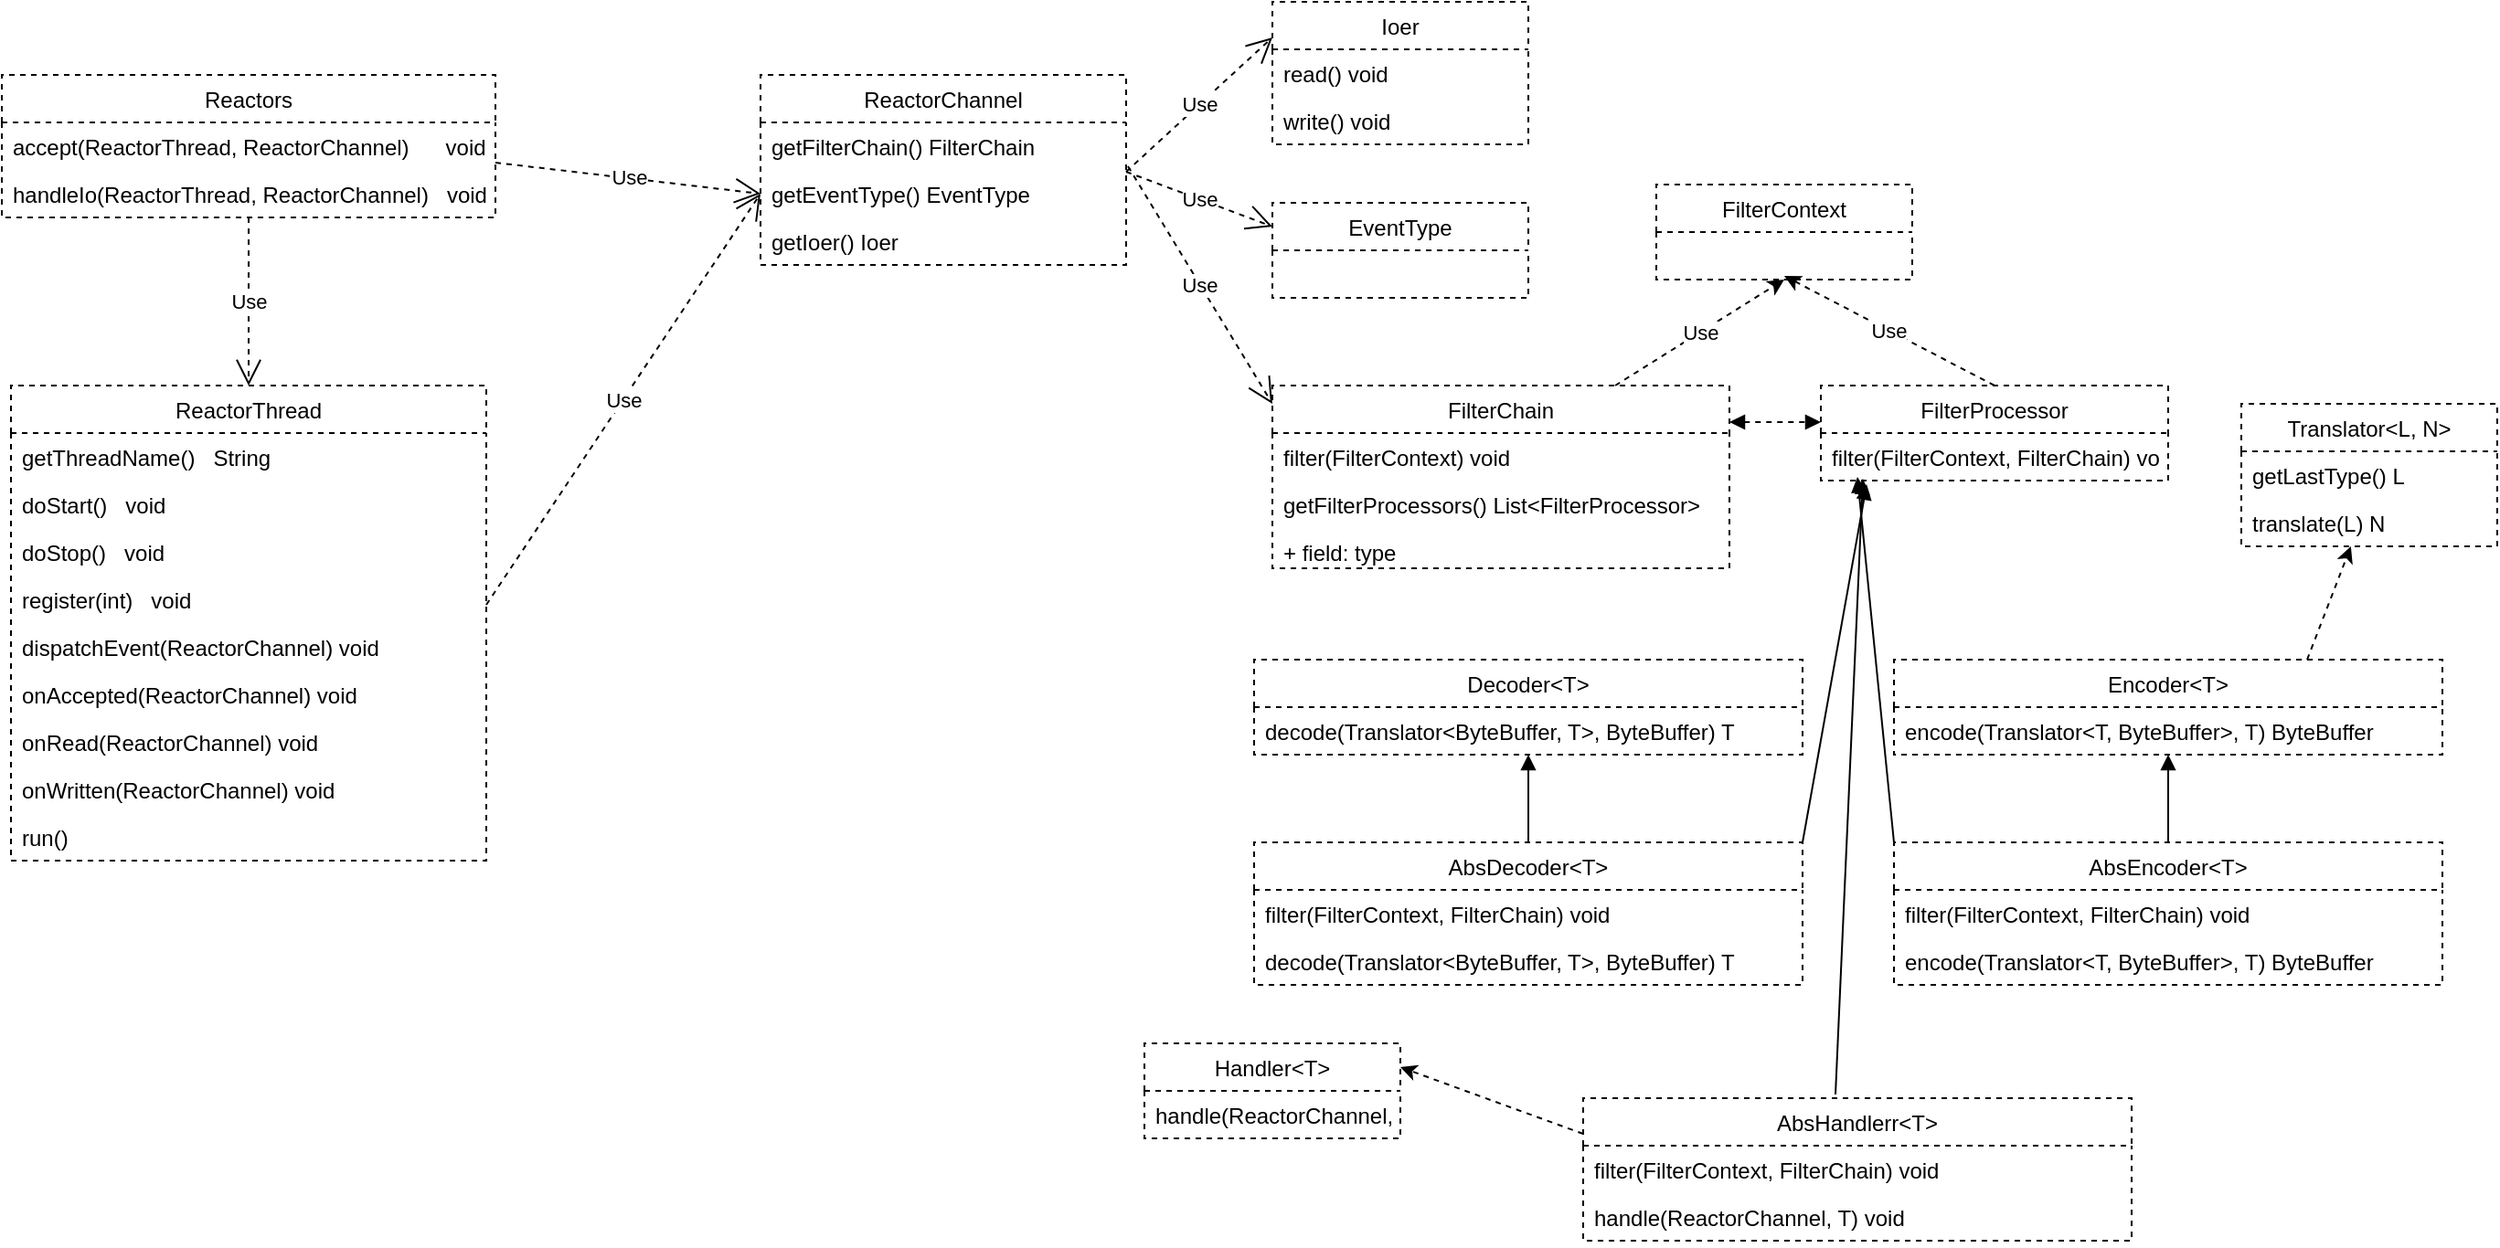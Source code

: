 <mxfile version="13.0.2" type="device"><diagram id="UkkdqBswlGrKxwfMF-wW" name="Page-1"><mxGraphModel dx="1422" dy="762" grid="1" gridSize="10" guides="1" tooltips="1" connect="1" arrows="1" fold="1" page="1" pageScale="1" pageWidth="10000" pageHeight="10000" math="0" shadow="0"><root><mxCell id="0"/><mxCell id="1" parent="0"/><mxCell id="h8XsaTM1lZa_yomwKyV4-71" value="ReactorThread" style="swimlane;fontStyle=0;childLayout=stackLayout;horizontal=1;startSize=26;fillColor=none;horizontalStack=0;resizeParent=1;resizeParentMax=0;resizeLast=0;collapsible=1;marginBottom=0;dashed=1;" parent="1" vertex="1"><mxGeometry x="2670" y="290" width="260" height="260" as="geometry"/></mxCell><mxCell id="h8XsaTM1lZa_yomwKyV4-72" value="getThreadName()   String" style="text;strokeColor=none;fillColor=none;align=left;verticalAlign=top;spacingLeft=4;spacingRight=4;overflow=hidden;rotatable=0;points=[[0,0.5],[1,0.5]];portConstraint=eastwest;" parent="h8XsaTM1lZa_yomwKyV4-71" vertex="1"><mxGeometry y="26" width="260" height="26" as="geometry"/></mxCell><mxCell id="h8XsaTM1lZa_yomwKyV4-73" value="doStart()   void" style="text;strokeColor=none;fillColor=none;align=left;verticalAlign=top;spacingLeft=4;spacingRight=4;overflow=hidden;rotatable=0;points=[[0,0.5],[1,0.5]];portConstraint=eastwest;" parent="h8XsaTM1lZa_yomwKyV4-71" vertex="1"><mxGeometry y="52" width="260" height="26" as="geometry"/></mxCell><mxCell id="h8XsaTM1lZa_yomwKyV4-74" value="doStop()   void" style="text;strokeColor=none;fillColor=none;align=left;verticalAlign=top;spacingLeft=4;spacingRight=4;overflow=hidden;rotatable=0;points=[[0,0.5],[1,0.5]];portConstraint=eastwest;" parent="h8XsaTM1lZa_yomwKyV4-71" vertex="1"><mxGeometry y="78" width="260" height="26" as="geometry"/></mxCell><mxCell id="h8XsaTM1lZa_yomwKyV4-75" value="register(int)   void" style="text;strokeColor=none;fillColor=none;align=left;verticalAlign=top;spacingLeft=4;spacingRight=4;overflow=hidden;rotatable=0;points=[[0,0.5],[1,0.5]];portConstraint=eastwest;" parent="h8XsaTM1lZa_yomwKyV4-71" vertex="1"><mxGeometry y="104" width="260" height="26" as="geometry"/></mxCell><mxCell id="h8XsaTM1lZa_yomwKyV4-76" value="dispatchEvent(ReactorChannel) void" style="text;strokeColor=none;fillColor=none;align=left;verticalAlign=top;spacingLeft=4;spacingRight=4;overflow=hidden;rotatable=0;points=[[0,0.5],[1,0.5]];portConstraint=eastwest;" parent="h8XsaTM1lZa_yomwKyV4-71" vertex="1"><mxGeometry y="130" width="260" height="26" as="geometry"/></mxCell><mxCell id="h8XsaTM1lZa_yomwKyV4-77" value="onAccepted(ReactorChannel) void" style="text;strokeColor=none;fillColor=none;align=left;verticalAlign=top;spacingLeft=4;spacingRight=4;overflow=hidden;rotatable=0;points=[[0,0.5],[1,0.5]];portConstraint=eastwest;" parent="h8XsaTM1lZa_yomwKyV4-71" vertex="1"><mxGeometry y="156" width="260" height="26" as="geometry"/></mxCell><mxCell id="h8XsaTM1lZa_yomwKyV4-78" value="onRead(ReactorChannel) void" style="text;strokeColor=none;fillColor=none;align=left;verticalAlign=top;spacingLeft=4;spacingRight=4;overflow=hidden;rotatable=0;points=[[0,0.5],[1,0.5]];portConstraint=eastwest;" parent="h8XsaTM1lZa_yomwKyV4-71" vertex="1"><mxGeometry y="182" width="260" height="26" as="geometry"/></mxCell><mxCell id="h8XsaTM1lZa_yomwKyV4-79" value="onWritten(ReactorChannel) void" style="text;strokeColor=none;fillColor=none;align=left;verticalAlign=top;spacingLeft=4;spacingRight=4;overflow=hidden;rotatable=0;points=[[0,0.5],[1,0.5]];portConstraint=eastwest;" parent="h8XsaTM1lZa_yomwKyV4-71" vertex="1"><mxGeometry y="208" width="260" height="26" as="geometry"/></mxCell><mxCell id="0dDGlUribyNdL5fRLuht-1" value="run()" style="text;strokeColor=none;fillColor=none;align=left;verticalAlign=top;spacingLeft=4;spacingRight=4;overflow=hidden;rotatable=0;points=[[0,0.5],[1,0.5]];portConstraint=eastwest;" vertex="1" parent="h8XsaTM1lZa_yomwKyV4-71"><mxGeometry y="234" width="260" height="26" as="geometry"/></mxCell><mxCell id="h8XsaTM1lZa_yomwKyV4-80" value="Use" style="endArrow=open;endSize=12;dashed=1;html=1;entryX=0.5;entryY=0;entryDx=0;entryDy=0;" parent="1" source="h8XsaTM1lZa_yomwKyV4-68" target="h8XsaTM1lZa_yomwKyV4-71" edge="1"><mxGeometry width="160" relative="1" as="geometry"><mxPoint x="3130" y="380" as="sourcePoint"/><mxPoint x="3290" y="380" as="targetPoint"/></mxGeometry></mxCell><mxCell id="h8XsaTM1lZa_yomwKyV4-66" value="Reactors" style="swimlane;fontStyle=0;childLayout=stackLayout;horizontal=1;startSize=26;fillColor=none;horizontalStack=0;resizeParent=1;resizeParentMax=0;resizeLast=0;collapsible=1;marginBottom=0;dashed=1;" parent="1" vertex="1"><mxGeometry x="2665" y="120" width="270" height="78" as="geometry"/></mxCell><mxCell id="h8XsaTM1lZa_yomwKyV4-67" value="accept(ReactorThread, ReactorChannel)      void" style="text;strokeColor=none;fillColor=none;align=left;verticalAlign=top;spacingLeft=4;spacingRight=4;overflow=hidden;rotatable=0;points=[[0,0.5],[1,0.5]];portConstraint=eastwest;" parent="h8XsaTM1lZa_yomwKyV4-66" vertex="1"><mxGeometry y="26" width="270" height="26" as="geometry"/></mxCell><mxCell id="h8XsaTM1lZa_yomwKyV4-68" value="handleIo(ReactorThread, ReactorChannel)   void" style="text;strokeColor=none;fillColor=none;align=left;verticalAlign=top;spacingLeft=4;spacingRight=4;overflow=hidden;rotatable=0;points=[[0,0.5],[1,0.5]];portConstraint=eastwest;" parent="h8XsaTM1lZa_yomwKyV4-66" vertex="1"><mxGeometry y="52" width="270" height="26" as="geometry"/></mxCell><mxCell id="h8XsaTM1lZa_yomwKyV4-85" value="ReactorChannel" style="swimlane;fontStyle=0;childLayout=stackLayout;horizontal=1;startSize=26;fillColor=none;horizontalStack=0;resizeParent=1;resizeParentMax=0;resizeLast=0;collapsible=1;marginBottom=0;dashed=1;" parent="1" vertex="1"><mxGeometry x="3080" y="120" width="200" height="104" as="geometry"/></mxCell><mxCell id="h8XsaTM1lZa_yomwKyV4-86" value="getFilterChain() FilterChain" style="text;strokeColor=none;fillColor=none;align=left;verticalAlign=top;spacingLeft=4;spacingRight=4;overflow=hidden;rotatable=0;points=[[0,0.5],[1,0.5]];portConstraint=eastwest;" parent="h8XsaTM1lZa_yomwKyV4-85" vertex="1"><mxGeometry y="26" width="200" height="26" as="geometry"/></mxCell><mxCell id="h8XsaTM1lZa_yomwKyV4-87" value="getEventType() EventType" style="text;strokeColor=none;fillColor=none;align=left;verticalAlign=top;spacingLeft=4;spacingRight=4;overflow=hidden;rotatable=0;points=[[0,0.5],[1,0.5]];portConstraint=eastwest;" parent="h8XsaTM1lZa_yomwKyV4-85" vertex="1"><mxGeometry y="52" width="200" height="26" as="geometry"/></mxCell><mxCell id="h8XsaTM1lZa_yomwKyV4-88" value="getIoer() Ioer" style="text;strokeColor=none;fillColor=none;align=left;verticalAlign=top;spacingLeft=4;spacingRight=4;overflow=hidden;rotatable=0;points=[[0,0.5],[1,0.5]];portConstraint=eastwest;" parent="h8XsaTM1lZa_yomwKyV4-85" vertex="1"><mxGeometry y="78" width="200" height="26" as="geometry"/></mxCell><mxCell id="h8XsaTM1lZa_yomwKyV4-89" value="Use" style="endArrow=open;endSize=12;dashed=1;html=1;entryX=0;entryY=0.5;entryDx=0;entryDy=0;" parent="1" target="h8XsaTM1lZa_yomwKyV4-87" edge="1"><mxGeometry width="160" relative="1" as="geometry"><mxPoint x="2930" y="410" as="sourcePoint"/><mxPoint x="3090" y="410" as="targetPoint"/></mxGeometry></mxCell><mxCell id="h8XsaTM1lZa_yomwKyV4-90" value="Use" style="endArrow=open;endSize=12;dashed=1;html=1;exitX=1;exitY=-0.154;exitDx=0;exitDy=0;exitPerimeter=0;" parent="1" source="h8XsaTM1lZa_yomwKyV4-68" edge="1"><mxGeometry width="160" relative="1" as="geometry"><mxPoint x="2940" y="420" as="sourcePoint"/><mxPoint x="3080" y="185" as="targetPoint"/></mxGeometry></mxCell><mxCell id="h8XsaTM1lZa_yomwKyV4-91" value="Ioer" style="swimlane;fontStyle=0;childLayout=stackLayout;horizontal=1;startSize=26;fillColor=none;horizontalStack=0;resizeParent=1;resizeParentMax=0;resizeLast=0;collapsible=1;marginBottom=0;dashed=1;" parent="1" vertex="1"><mxGeometry x="3360" y="80" width="140" height="78" as="geometry"/></mxCell><mxCell id="h8XsaTM1lZa_yomwKyV4-92" value="read() void" style="text;strokeColor=none;fillColor=none;align=left;verticalAlign=top;spacingLeft=4;spacingRight=4;overflow=hidden;rotatable=0;points=[[0,0.5],[1,0.5]];portConstraint=eastwest;" parent="h8XsaTM1lZa_yomwKyV4-91" vertex="1"><mxGeometry y="26" width="140" height="26" as="geometry"/></mxCell><mxCell id="h8XsaTM1lZa_yomwKyV4-93" value="write() void" style="text;strokeColor=none;fillColor=none;align=left;verticalAlign=top;spacingLeft=4;spacingRight=4;overflow=hidden;rotatable=0;points=[[0,0.5],[1,0.5]];portConstraint=eastwest;" parent="h8XsaTM1lZa_yomwKyV4-91" vertex="1"><mxGeometry y="52" width="140" height="26" as="geometry"/></mxCell><mxCell id="h8XsaTM1lZa_yomwKyV4-96" value="EventType" style="swimlane;fontStyle=0;childLayout=stackLayout;horizontal=1;startSize=26;fillColor=none;horizontalStack=0;resizeParent=1;resizeParentMax=0;resizeLast=0;collapsible=1;marginBottom=0;dashed=1;" parent="1" vertex="1"><mxGeometry x="3360" y="190" width="140" height="52" as="geometry"/></mxCell><mxCell id="h8XsaTM1lZa_yomwKyV4-99" value="Use" style="endArrow=open;endSize=12;dashed=1;html=1;exitX=1;exitY=-0.154;exitDx=0;exitDy=0;exitPerimeter=0;entryX=0;entryY=0.25;entryDx=0;entryDy=0;" parent="1" target="h8XsaTM1lZa_yomwKyV4-91" edge="1"><mxGeometry width="160" relative="1" as="geometry"><mxPoint x="3280" y="172.996" as="sourcePoint"/><mxPoint x="3425" y="190" as="targetPoint"/></mxGeometry></mxCell><mxCell id="h8XsaTM1lZa_yomwKyV4-100" value="Use" style="endArrow=open;endSize=12;dashed=1;html=1;exitX=1;exitY=-0.154;exitDx=0;exitDy=0;exitPerimeter=0;entryX=0;entryY=0.25;entryDx=0;entryDy=0;" parent="1" target="h8XsaTM1lZa_yomwKyV4-96" edge="1"><mxGeometry width="160" relative="1" as="geometry"><mxPoint x="3280" y="172.996" as="sourcePoint"/><mxPoint x="3425" y="190" as="targetPoint"/></mxGeometry></mxCell><mxCell id="h8XsaTM1lZa_yomwKyV4-116" value="Use" style="edgeStyle=none;rounded=0;orthogonalLoop=1;jettySize=auto;html=1;exitX=0.75;exitY=0;exitDx=0;exitDy=0;entryX=0.5;entryY=1;entryDx=0;entryDy=0;dashed=1;startArrow=none;startFill=0;" parent="1" source="h8XsaTM1lZa_yomwKyV4-101" target="h8XsaTM1lZa_yomwKyV4-112" edge="1"><mxGeometry relative="1" as="geometry"/></mxCell><mxCell id="h8XsaTM1lZa_yomwKyV4-101" value="FilterChain" style="swimlane;fontStyle=0;childLayout=stackLayout;horizontal=1;startSize=26;fillColor=none;horizontalStack=0;resizeParent=1;resizeParentMax=0;resizeLast=0;collapsible=1;marginBottom=0;dashed=1;" parent="1" vertex="1"><mxGeometry x="3360" y="290" width="250" height="100" as="geometry"/></mxCell><mxCell id="h8XsaTM1lZa_yomwKyV4-102" value="filter(FilterContext) void" style="text;strokeColor=none;fillColor=none;align=left;verticalAlign=top;spacingLeft=4;spacingRight=4;overflow=hidden;rotatable=0;points=[[0,0.5],[1,0.5]];portConstraint=eastwest;" parent="h8XsaTM1lZa_yomwKyV4-101" vertex="1"><mxGeometry y="26" width="250" height="26" as="geometry"/></mxCell><mxCell id="h8XsaTM1lZa_yomwKyV4-103" value="getFilterProcessors() List&lt;FilterProcessor&gt;" style="text;strokeColor=none;fillColor=none;align=left;verticalAlign=top;spacingLeft=4;spacingRight=4;overflow=hidden;rotatable=0;points=[[0,0.5],[1,0.5]];portConstraint=eastwest;" parent="h8XsaTM1lZa_yomwKyV4-101" vertex="1"><mxGeometry y="52" width="250" height="26" as="geometry"/></mxCell><mxCell id="h8XsaTM1lZa_yomwKyV4-104" value="+ field: type" style="text;strokeColor=none;fillColor=none;align=left;verticalAlign=top;spacingLeft=4;spacingRight=4;overflow=hidden;rotatable=0;points=[[0,0.5],[1,0.5]];portConstraint=eastwest;" parent="h8XsaTM1lZa_yomwKyV4-101" vertex="1"><mxGeometry y="78" width="250" height="22" as="geometry"/></mxCell><mxCell id="h8XsaTM1lZa_yomwKyV4-105" value="Use" style="endArrow=open;endSize=12;dashed=1;html=1;entryX=0;entryY=0.1;entryDx=0;entryDy=0;entryPerimeter=0;" parent="1" target="h8XsaTM1lZa_yomwKyV4-101" edge="1"><mxGeometry width="160" relative="1" as="geometry"><mxPoint x="3281" y="170" as="sourcePoint"/><mxPoint x="3370" y="213" as="targetPoint"/></mxGeometry></mxCell><mxCell id="h8XsaTM1lZa_yomwKyV4-117" value="Use" style="edgeStyle=none;rounded=0;orthogonalLoop=1;jettySize=auto;html=1;exitX=0.5;exitY=0;exitDx=0;exitDy=0;dashed=1;startArrow=none;startFill=0;" parent="1" source="h8XsaTM1lZa_yomwKyV4-106" edge="1"><mxGeometry relative="1" as="geometry"><mxPoint x="3640" y="230" as="targetPoint"/></mxGeometry></mxCell><mxCell id="h8XsaTM1lZa_yomwKyV4-106" value="FilterProcessor" style="swimlane;fontStyle=0;childLayout=stackLayout;horizontal=1;startSize=26;fillColor=none;horizontalStack=0;resizeParent=1;resizeParentMax=0;resizeLast=0;collapsible=1;marginBottom=0;dashed=1;" parent="1" vertex="1"><mxGeometry x="3660" y="290" width="190" height="52" as="geometry"/></mxCell><mxCell id="h8XsaTM1lZa_yomwKyV4-107" value="filter(FilterContext, FilterChain) void" style="text;strokeColor=none;fillColor=none;align=left;verticalAlign=top;spacingLeft=4;spacingRight=4;overflow=hidden;rotatable=0;points=[[0,0.5],[1,0.5]];portConstraint=eastwest;" parent="h8XsaTM1lZa_yomwKyV4-106" vertex="1"><mxGeometry y="26" width="190" height="26" as="geometry"/></mxCell><mxCell id="h8XsaTM1lZa_yomwKyV4-111" value="" style="endArrow=block;startArrow=block;endFill=1;startFill=1;html=1;dashed=1;" parent="1" edge="1"><mxGeometry width="160" relative="1" as="geometry"><mxPoint x="3610" y="310" as="sourcePoint"/><mxPoint x="3660" y="310" as="targetPoint"/></mxGeometry></mxCell><mxCell id="h8XsaTM1lZa_yomwKyV4-112" value="FilterContext" style="swimlane;fontStyle=0;childLayout=stackLayout;horizontal=1;startSize=26;fillColor=none;horizontalStack=0;resizeParent=1;resizeParentMax=0;resizeLast=0;collapsible=1;marginBottom=0;dashed=1;" parent="1" vertex="1"><mxGeometry x="3570" y="180" width="140" height="52" as="geometry"/></mxCell><mxCell id="h8XsaTM1lZa_yomwKyV4-118" value="Decoder&lt;T&gt;" style="swimlane;fontStyle=0;childLayout=stackLayout;horizontal=1;startSize=26;fillColor=none;horizontalStack=0;resizeParent=1;resizeParentMax=0;resizeLast=0;collapsible=1;marginBottom=0;dashed=1;" parent="1" vertex="1"><mxGeometry x="3350" y="440" width="300" height="52" as="geometry"/></mxCell><mxCell id="h8XsaTM1lZa_yomwKyV4-120" value="decode(Translator&lt;ByteBuffer, T&gt;, ByteBuffer) T" style="text;strokeColor=none;fillColor=none;align=left;verticalAlign=top;spacingLeft=4;spacingRight=4;overflow=hidden;rotatable=0;points=[[0,0.5],[1,0.5]];portConstraint=eastwest;" parent="h8XsaTM1lZa_yomwKyV4-118" vertex="1"><mxGeometry y="26" width="300" height="26" as="geometry"/></mxCell><mxCell id="h8XsaTM1lZa_yomwKyV4-130" style="edgeStyle=none;rounded=0;orthogonalLoop=1;jettySize=auto;html=1;exitX=0.5;exitY=0;exitDx=0;exitDy=0;startArrow=none;startFill=0;endArrow=block;endFill=1;" parent="1" source="h8XsaTM1lZa_yomwKyV4-122" target="h8XsaTM1lZa_yomwKyV4-120" edge="1"><mxGeometry relative="1" as="geometry"/></mxCell><mxCell id="h8XsaTM1lZa_yomwKyV4-132" style="edgeStyle=none;rounded=0;orthogonalLoop=1;jettySize=auto;html=1;exitX=1;exitY=0;exitDx=0;exitDy=0;entryX=0.132;entryY=1.077;entryDx=0;entryDy=0;entryPerimeter=0;startArrow=none;startFill=0;endArrow=block;endFill=1;" parent="1" source="h8XsaTM1lZa_yomwKyV4-122" target="h8XsaTM1lZa_yomwKyV4-107" edge="1"><mxGeometry relative="1" as="geometry"/></mxCell><mxCell id="h8XsaTM1lZa_yomwKyV4-122" value="AbsDecoder&lt;T&gt;" style="swimlane;fontStyle=0;childLayout=stackLayout;horizontal=1;startSize=26;fillColor=none;horizontalStack=0;resizeParent=1;resizeParentMax=0;resizeLast=0;collapsible=1;marginBottom=0;dashed=1;" parent="1" vertex="1"><mxGeometry x="3350" y="540" width="300" height="78" as="geometry"/></mxCell><mxCell id="h8XsaTM1lZa_yomwKyV4-123" value="filter(FilterContext, FilterChain) void" style="text;strokeColor=none;fillColor=none;align=left;verticalAlign=top;spacingLeft=4;spacingRight=4;overflow=hidden;rotatable=0;points=[[0,0.5],[1,0.5]];portConstraint=eastwest;" parent="h8XsaTM1lZa_yomwKyV4-122" vertex="1"><mxGeometry y="26" width="300" height="26" as="geometry"/></mxCell><mxCell id="h8XsaTM1lZa_yomwKyV4-124" value="decode(Translator&lt;ByteBuffer, T&gt;, ByteBuffer) T" style="text;strokeColor=none;fillColor=none;align=left;verticalAlign=top;spacingLeft=4;spacingRight=4;overflow=hidden;rotatable=0;points=[[0,0.5],[1,0.5]];portConstraint=eastwest;" parent="h8XsaTM1lZa_yomwKyV4-122" vertex="1"><mxGeometry y="52" width="300" height="26" as="geometry"/></mxCell><mxCell id="h8XsaTM1lZa_yomwKyV4-131" style="edgeStyle=none;rounded=0;orthogonalLoop=1;jettySize=auto;html=1;exitX=0.5;exitY=0;exitDx=0;exitDy=0;entryX=0.5;entryY=1;entryDx=0;entryDy=0;entryPerimeter=0;startArrow=none;startFill=0;endArrow=block;endFill=1;" parent="1" source="h8XsaTM1lZa_yomwKyV4-127" target="h8XsaTM1lZa_yomwKyV4-126" edge="1"><mxGeometry relative="1" as="geometry"/></mxCell><mxCell id="h8XsaTM1lZa_yomwKyV4-133" style="edgeStyle=none;rounded=0;orthogonalLoop=1;jettySize=auto;html=1;exitX=0;exitY=0;exitDx=0;exitDy=0;startArrow=none;startFill=0;endArrow=block;endFill=1;" parent="1" source="h8XsaTM1lZa_yomwKyV4-127" edge="1"><mxGeometry relative="1" as="geometry"><mxPoint x="3680" y="340" as="targetPoint"/></mxGeometry></mxCell><mxCell id="h8XsaTM1lZa_yomwKyV4-127" value="AbsEncoder&lt;T&gt;" style="swimlane;fontStyle=0;childLayout=stackLayout;horizontal=1;startSize=26;fillColor=none;horizontalStack=0;resizeParent=1;resizeParentMax=0;resizeLast=0;collapsible=1;marginBottom=0;dashed=1;" parent="1" vertex="1"><mxGeometry x="3700" y="540" width="300" height="78" as="geometry"/></mxCell><mxCell id="h8XsaTM1lZa_yomwKyV4-128" value="filter(FilterContext, FilterChain) void" style="text;strokeColor=none;fillColor=none;align=left;verticalAlign=top;spacingLeft=4;spacingRight=4;overflow=hidden;rotatable=0;points=[[0,0.5],[1,0.5]];portConstraint=eastwest;" parent="h8XsaTM1lZa_yomwKyV4-127" vertex="1"><mxGeometry y="26" width="300" height="26" as="geometry"/></mxCell><mxCell id="h8XsaTM1lZa_yomwKyV4-129" value="encode(Translator&lt;T, ByteBuffer&gt;, T) ByteBuffer" style="text;strokeColor=none;fillColor=none;align=left;verticalAlign=top;spacingLeft=4;spacingRight=4;overflow=hidden;rotatable=0;points=[[0,0.5],[1,0.5]];portConstraint=eastwest;" parent="h8XsaTM1lZa_yomwKyV4-127" vertex="1"><mxGeometry y="52" width="300" height="26" as="geometry"/></mxCell><mxCell id="h8XsaTM1lZa_yomwKyV4-138" value="" style="edgeStyle=none;rounded=0;orthogonalLoop=1;jettySize=auto;html=1;exitX=0.75;exitY=0;exitDx=0;exitDy=0;entryX=0.421;entryY=1;entryDx=0;entryDy=0;entryPerimeter=0;startArrow=none;startFill=0;endArrow=classic;endFill=1;dashed=1;" parent="1" edge="1"><mxGeometry relative="1" as="geometry"><mxPoint x="3926" y="440" as="sourcePoint"/><mxPoint x="3949.94" y="378" as="targetPoint"/></mxGeometry></mxCell><mxCell id="h8XsaTM1lZa_yomwKyV4-125" value="Encoder&lt;T&gt;" style="swimlane;fontStyle=0;childLayout=stackLayout;horizontal=1;startSize=26;fillColor=none;horizontalStack=0;resizeParent=1;resizeParentMax=0;resizeLast=0;collapsible=1;marginBottom=0;dashed=1;" parent="1" vertex="1"><mxGeometry x="3700" y="440" width="300" height="52" as="geometry"/></mxCell><mxCell id="h8XsaTM1lZa_yomwKyV4-126" value="encode(Translator&lt;T, ByteBuffer&gt;, T) ByteBuffer" style="text;strokeColor=none;fillColor=none;align=left;verticalAlign=top;spacingLeft=4;spacingRight=4;overflow=hidden;rotatable=0;points=[[0,0.5],[1,0.5]];portConstraint=eastwest;" parent="h8XsaTM1lZa_yomwKyV4-125" vertex="1"><mxGeometry y="26" width="300" height="26" as="geometry"/></mxCell><mxCell id="h8XsaTM1lZa_yomwKyV4-134" value="Translator&lt;L, N&gt;" style="swimlane;fontStyle=0;childLayout=stackLayout;horizontal=1;startSize=26;fillColor=none;horizontalStack=0;resizeParent=1;resizeParentMax=0;resizeLast=0;collapsible=1;marginBottom=0;dashed=1;" parent="1" vertex="1"><mxGeometry x="3890" y="300" width="140" height="78" as="geometry"/></mxCell><mxCell id="h8XsaTM1lZa_yomwKyV4-135" value="getLastType() L" style="text;strokeColor=none;fillColor=none;align=left;verticalAlign=top;spacingLeft=4;spacingRight=4;overflow=hidden;rotatable=0;points=[[0,0.5],[1,0.5]];portConstraint=eastwest;" parent="h8XsaTM1lZa_yomwKyV4-134" vertex="1"><mxGeometry y="26" width="140" height="26" as="geometry"/></mxCell><mxCell id="h8XsaTM1lZa_yomwKyV4-136" value="translate(L) N" style="text;strokeColor=none;fillColor=none;align=left;verticalAlign=top;spacingLeft=4;spacingRight=4;overflow=hidden;rotatable=0;points=[[0,0.5],[1,0.5]];portConstraint=eastwest;" parent="h8XsaTM1lZa_yomwKyV4-134" vertex="1"><mxGeometry y="52" width="140" height="26" as="geometry"/></mxCell><mxCell id="0dDGlUribyNdL5fRLuht-2" value="AbsHandlerr&lt;T&gt;" style="swimlane;fontStyle=0;childLayout=stackLayout;horizontal=1;startSize=26;fillColor=none;horizontalStack=0;resizeParent=1;resizeParentMax=0;resizeLast=0;collapsible=1;marginBottom=0;dashed=1;" vertex="1" parent="1"><mxGeometry x="3530" y="680" width="300" height="78" as="geometry"/></mxCell><mxCell id="0dDGlUribyNdL5fRLuht-3" value="filter(FilterContext, FilterChain) void" style="text;strokeColor=none;fillColor=none;align=left;verticalAlign=top;spacingLeft=4;spacingRight=4;overflow=hidden;rotatable=0;points=[[0,0.5],[1,0.5]];portConstraint=eastwest;" vertex="1" parent="0dDGlUribyNdL5fRLuht-2"><mxGeometry y="26" width="300" height="26" as="geometry"/></mxCell><mxCell id="0dDGlUribyNdL5fRLuht-4" value="handle(ReactorChannel, T) void" style="text;strokeColor=none;fillColor=none;align=left;verticalAlign=top;spacingLeft=4;spacingRight=4;overflow=hidden;rotatable=0;points=[[0,0.5],[1,0.5]];portConstraint=eastwest;" vertex="1" parent="0dDGlUribyNdL5fRLuht-2"><mxGeometry y="52" width="300" height="26" as="geometry"/></mxCell><mxCell id="0dDGlUribyNdL5fRLuht-5" value="Handler&lt;T&gt;" style="swimlane;fontStyle=0;childLayout=stackLayout;horizontal=1;startSize=26;fillColor=none;horizontalStack=0;resizeParent=1;resizeParentMax=0;resizeLast=0;collapsible=1;marginBottom=0;dashed=1;" vertex="1" parent="1"><mxGeometry x="3290" y="650" width="140" height="52" as="geometry"/></mxCell><mxCell id="0dDGlUribyNdL5fRLuht-6" value="handle(ReactorChannel, T) void" style="text;strokeColor=none;fillColor=none;align=left;verticalAlign=top;spacingLeft=4;spacingRight=4;overflow=hidden;rotatable=0;points=[[0,0.5],[1,0.5]];portConstraint=eastwest;" vertex="1" parent="0dDGlUribyNdL5fRLuht-5"><mxGeometry y="26" width="140" height="26" as="geometry"/></mxCell><mxCell id="0dDGlUribyNdL5fRLuht-10" value="" style="edgeStyle=none;rounded=0;orthogonalLoop=1;jettySize=auto;html=1;exitX=0;exitY=0.25;exitDx=0;exitDy=0;entryX=1;entryY=0.25;entryDx=0;entryDy=0;startArrow=none;startFill=0;endArrow=classic;endFill=1;dashed=1;" edge="1" parent="1" source="0dDGlUribyNdL5fRLuht-2" target="0dDGlUribyNdL5fRLuht-5"><mxGeometry relative="1" as="geometry"><mxPoint x="3406.06" y="792" as="sourcePoint"/><mxPoint x="3430.0" y="730" as="targetPoint"/></mxGeometry></mxCell><mxCell id="0dDGlUribyNdL5fRLuht-11" style="edgeStyle=none;rounded=0;orthogonalLoop=1;jettySize=auto;html=1;exitX=0.46;exitY=-0.026;exitDx=0;exitDy=0;entryX=0.121;entryY=0.962;entryDx=0;entryDy=0;entryPerimeter=0;startArrow=none;startFill=0;endArrow=block;endFill=1;exitPerimeter=0;" edge="1" parent="1" source="0dDGlUribyNdL5fRLuht-2" target="h8XsaTM1lZa_yomwKyV4-107"><mxGeometry relative="1" as="geometry"><mxPoint x="3660" y="550" as="sourcePoint"/><mxPoint x="3695.08" y="354.002" as="targetPoint"/></mxGeometry></mxCell></root></mxGraphModel></diagram></mxfile>